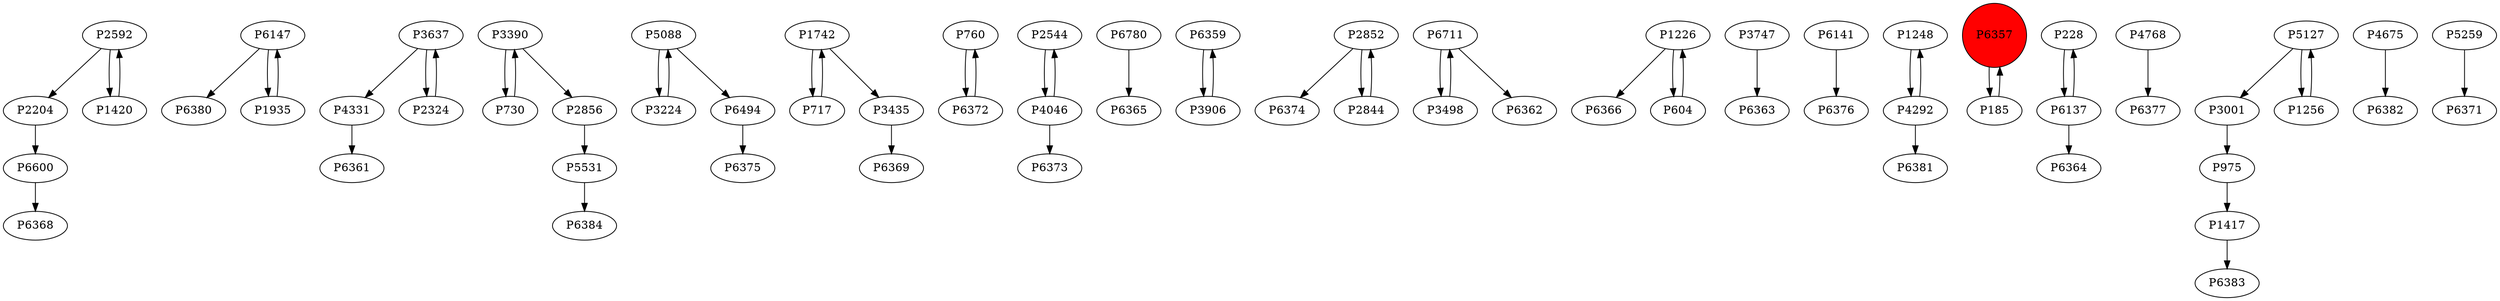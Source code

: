 digraph {
	P6600 -> P6368
	P6147 -> P6380
	P3637 -> P4331
	P5531 -> P6384
	P5088 -> P3224
	P1742 -> P717
	P760 -> P6372
	P2544 -> P4046
	P5088 -> P6494
	P6780 -> P6365
	P6359 -> P3906
	P2852 -> P6374
	P6711 -> P3498
	P6711 -> P6362
	P1226 -> P6366
	P3747 -> P6363
	P6141 -> P6376
	P2852 -> P2844
	P2204 -> P6600
	P3435 -> P6369
	P6372 -> P760
	P1248 -> P4292
	P3498 -> P6711
	P6357 -> P185
	P4292 -> P6381
	P4292 -> P1248
	P228 -> P6137
	P4768 -> P6377
	P2844 -> P2852
	P3390 -> P730
	P730 -> P3390
	P1417 -> P6383
	P5127 -> P3001
	P4675 -> P6382
	P717 -> P1742
	P1742 -> P3435
	P5259 -> P6371
	P1935 -> P6147
	P185 -> P6357
	P4046 -> P6373
	P3906 -> P6359
	P6494 -> P6375
	P975 -> P1417
	P1256 -> P5127
	P2592 -> P1420
	P3224 -> P5088
	P4046 -> P2544
	P2856 -> P5531
	P3390 -> P2856
	P6147 -> P1935
	P604 -> P1226
	P1420 -> P2592
	P4331 -> P6361
	P1226 -> P604
	P2592 -> P2204
	P6137 -> P6364
	P5127 -> P1256
	P6137 -> P228
	P3637 -> P2324
	P2324 -> P3637
	P3001 -> P975
	P6357 [shape=circle]
	P6357 [style=filled]
	P6357 [fillcolor=red]
}